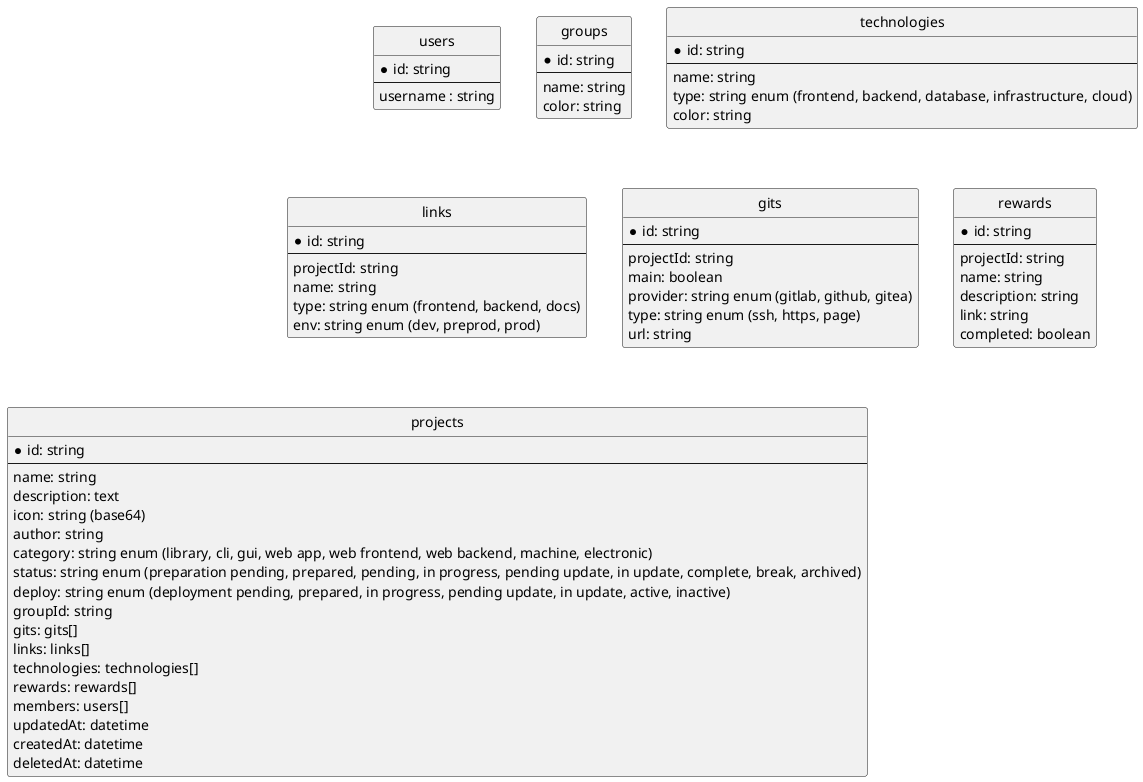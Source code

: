 @startuml Chazy

hide circle

entity users {
    *id: string
    --
    username : string
}

entity groups {
    *id: string
    --
    name: string
    color: string
}

entity technologies {
    *id: string
    --
    name: string
    type: string enum (frontend, backend, database, infrastructure, cloud)
    color: string
}

entity links {
    *id: string
    --
    projectId: string
    name: string
    type: string enum (frontend, backend, docs)
    env: string enum (dev, preprod, prod)
}

entity gits {
    *id: string
    --
    projectId: string
    main: boolean
    provider: string enum (gitlab, github, gitea)
    type: string enum (ssh, https, page)
    url: string
}

entity rewards {
    *id: string
    --
    projectId: string
    name: string
    description: string
    link: string
    completed: boolean
}

entity projects {
    *id: string
    --
    name: string
    description: text
    icon: string (base64)
    author: string
    category: string enum (library, cli, gui, web app, web frontend, web backend, machine, electronic)
    status: string enum (preparation pending, prepared, pending, in progress, pending update, in update, complete, break, archived)
    deploy: string enum (deployment pending, prepared, in progress, pending update, in update, active, inactive)
    groupId: string
    gits: gits[]
    links: links[]
    technologies: technologies[]
    rewards: rewards[]
    members: users[]
    updatedAt: datetime
    createdAt: datetime
    deletedAt: datetime
}

@enduml
